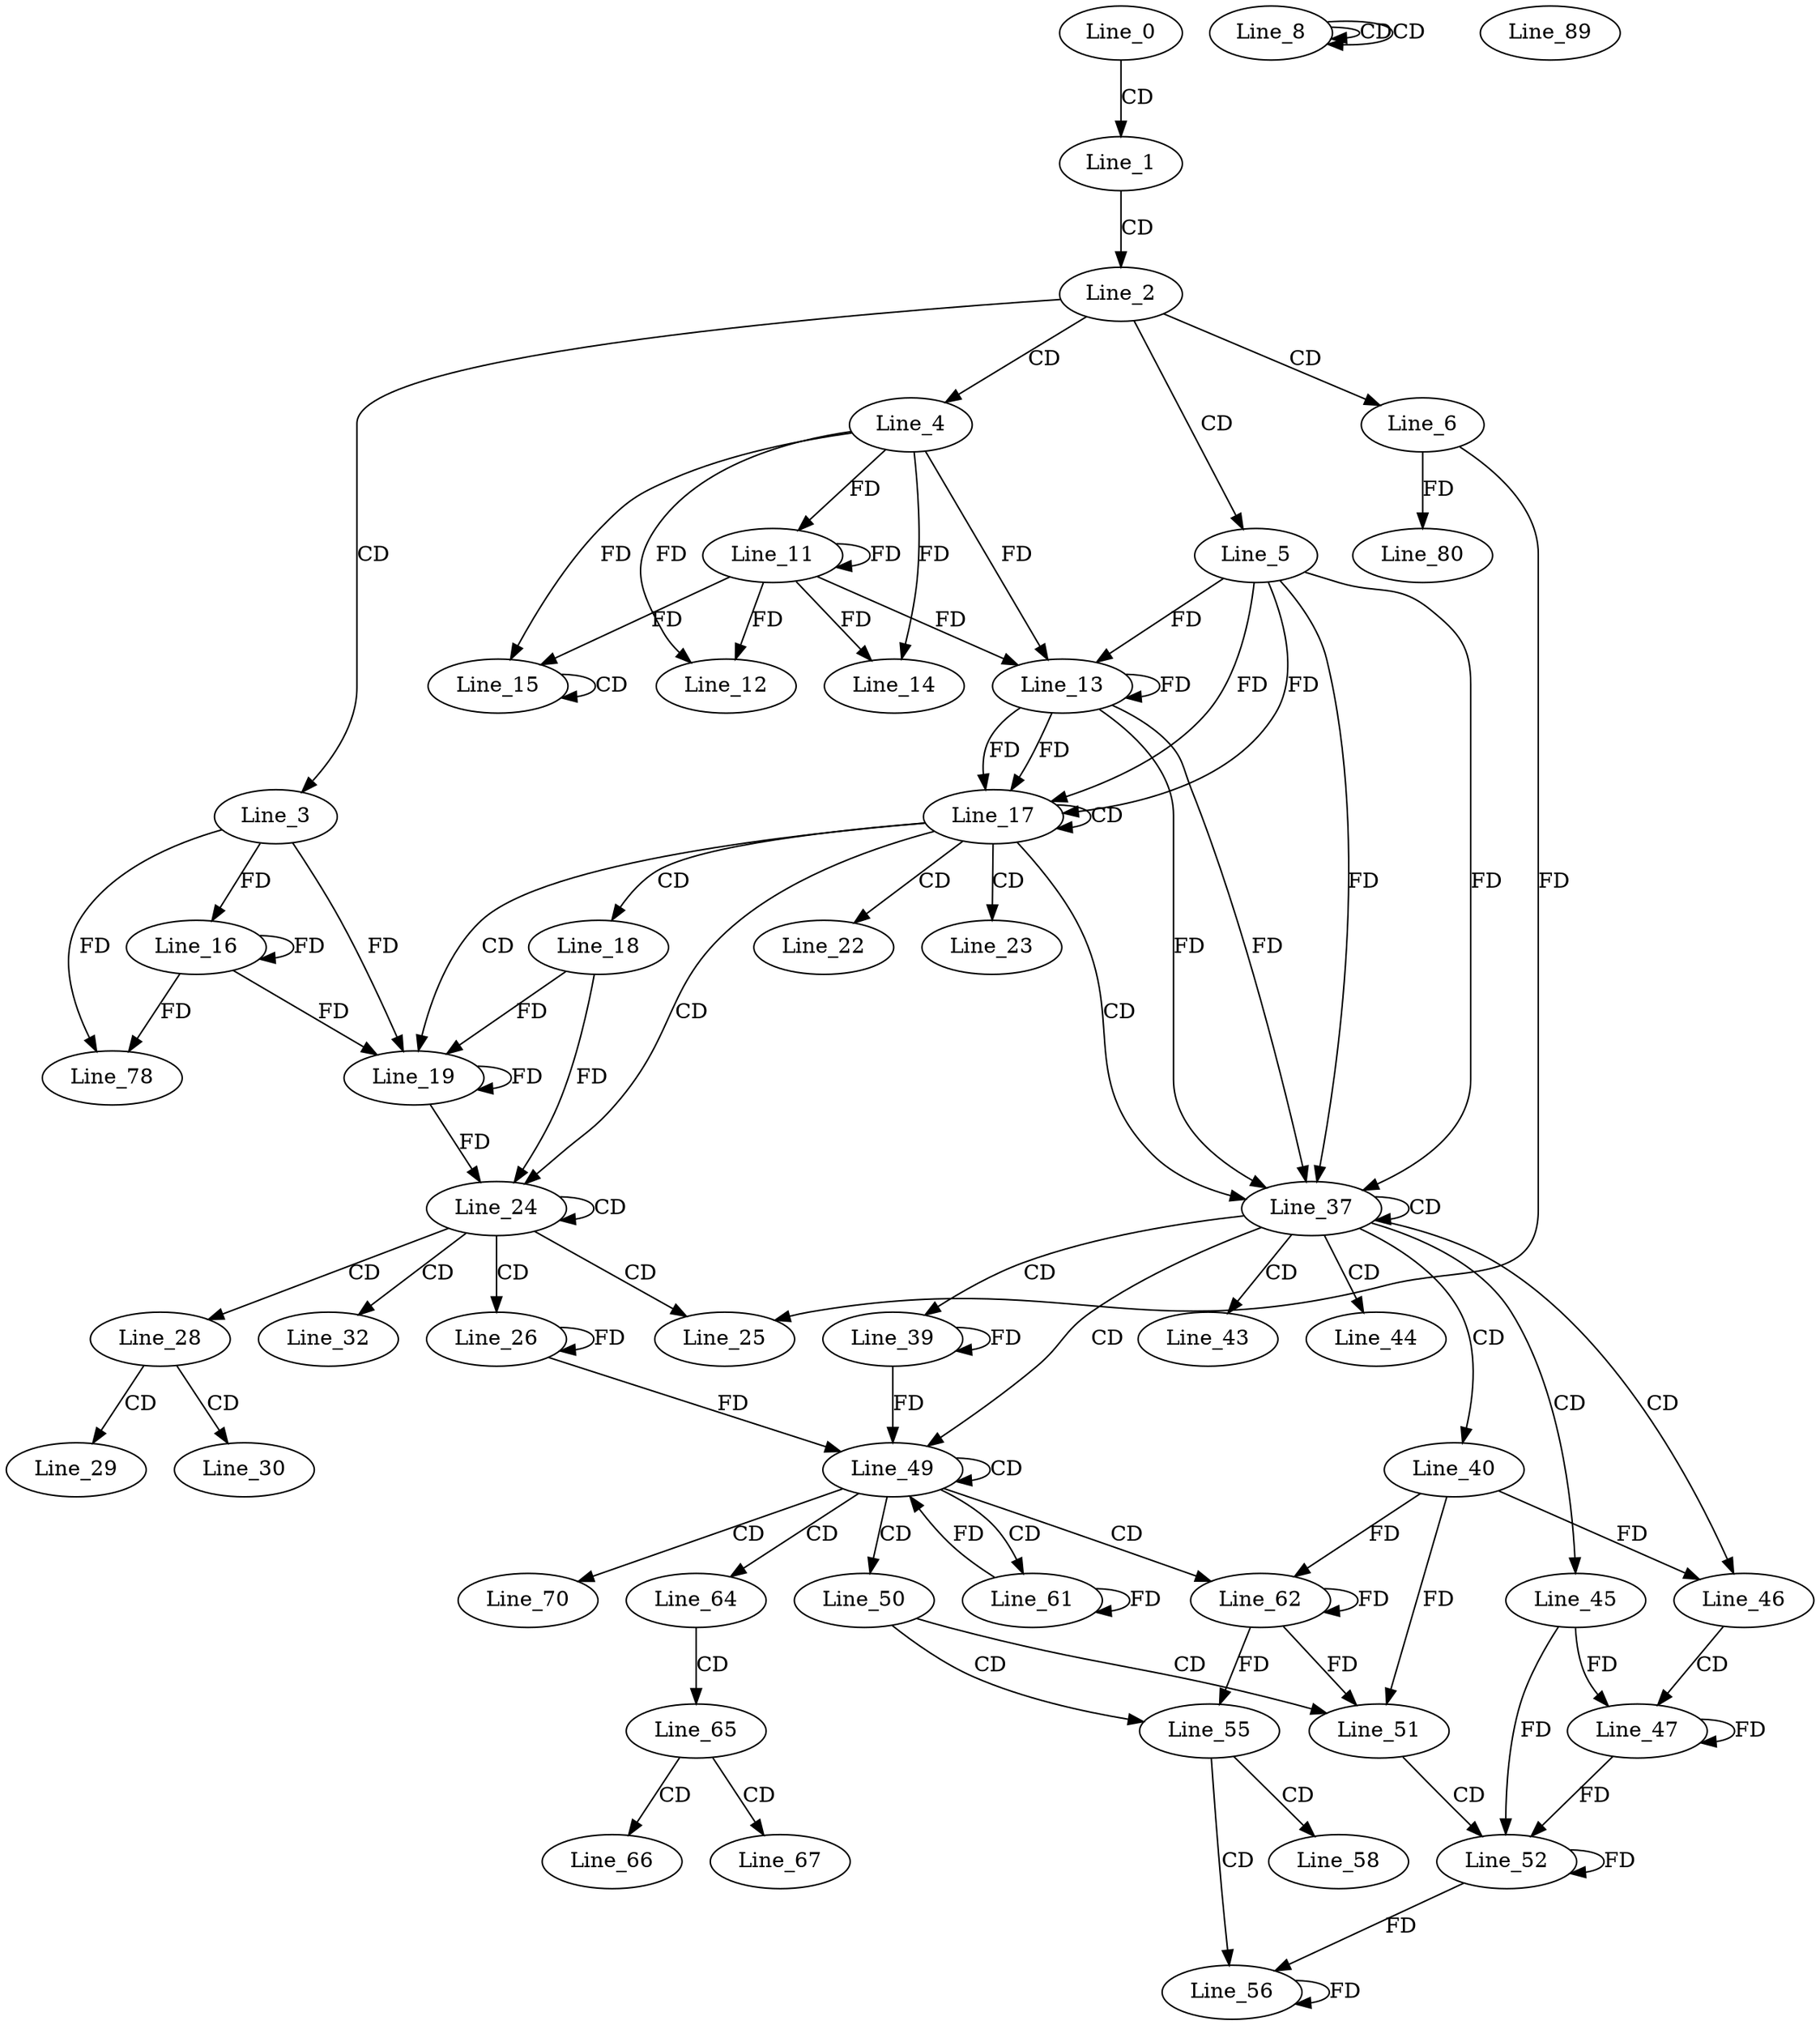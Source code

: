 digraph G {
  Line_0;
  Line_1;
  Line_2;
  Line_3;
  Line_4;
  Line_5;
  Line_6;
  Line_8;
  Line_8;
  Line_8;
  Line_11;
  Line_11;
  Line_12;
  Line_13;
  Line_13;
  Line_14;
  Line_15;
  Line_15;
  Line_16;
  Line_17;
  Line_17;
  Line_18;
  Line_19;
  Line_19;
  Line_22;
  Line_23;
  Line_24;
  Line_25;
  Line_26;
  Line_26;
  Line_28;
  Line_29;
  Line_30;
  Line_32;
  Line_37;
  Line_37;
  Line_39;
  Line_39;
  Line_40;
  Line_43;
  Line_44;
  Line_45;
  Line_46;
  Line_47;
  Line_49;
  Line_50;
  Line_51;
  Line_52;
  Line_55;
  Line_56;
  Line_58;
  Line_61;
  Line_61;
  Line_62;
  Line_64;
  Line_65;
  Line_66;
  Line_67;
  Line_70;
  Line_78;
  Line_80;
  Line_89;
  Line_0 -> Line_1 [ label="CD" ];
  Line_1 -> Line_2 [ label="CD" ];
  Line_2 -> Line_3 [ label="CD" ];
  Line_2 -> Line_4 [ label="CD" ];
  Line_2 -> Line_5 [ label="CD" ];
  Line_2 -> Line_6 [ label="CD" ];
  Line_8 -> Line_8 [ label="CD" ];
  Line_8 -> Line_8 [ label="CD" ];
  Line_4 -> Line_11 [ label="FD" ];
  Line_11 -> Line_11 [ label="FD" ];
  Line_4 -> Line_12 [ label="FD" ];
  Line_11 -> Line_12 [ label="FD" ];
  Line_5 -> Line_13 [ label="FD" ];
  Line_13 -> Line_13 [ label="FD" ];
  Line_4 -> Line_13 [ label="FD" ];
  Line_11 -> Line_13 [ label="FD" ];
  Line_4 -> Line_14 [ label="FD" ];
  Line_11 -> Line_14 [ label="FD" ];
  Line_15 -> Line_15 [ label="CD" ];
  Line_4 -> Line_15 [ label="FD" ];
  Line_11 -> Line_15 [ label="FD" ];
  Line_3 -> Line_16 [ label="FD" ];
  Line_16 -> Line_16 [ label="FD" ];
  Line_5 -> Line_17 [ label="FD" ];
  Line_13 -> Line_17 [ label="FD" ];
  Line_17 -> Line_17 [ label="CD" ];
  Line_5 -> Line_17 [ label="FD" ];
  Line_13 -> Line_17 [ label="FD" ];
  Line_17 -> Line_18 [ label="CD" ];
  Line_17 -> Line_19 [ label="CD" ];
  Line_18 -> Line_19 [ label="FD" ];
  Line_19 -> Line_19 [ label="FD" ];
  Line_3 -> Line_19 [ label="FD" ];
  Line_16 -> Line_19 [ label="FD" ];
  Line_17 -> Line_22 [ label="CD" ];
  Line_17 -> Line_23 [ label="CD" ];
  Line_17 -> Line_24 [ label="CD" ];
  Line_24 -> Line_24 [ label="CD" ];
  Line_18 -> Line_24 [ label="FD" ];
  Line_19 -> Line_24 [ label="FD" ];
  Line_24 -> Line_25 [ label="CD" ];
  Line_6 -> Line_25 [ label="FD" ];
  Line_24 -> Line_26 [ label="CD" ];
  Line_26 -> Line_26 [ label="FD" ];
  Line_24 -> Line_28 [ label="CD" ];
  Line_28 -> Line_29 [ label="CD" ];
  Line_28 -> Line_30 [ label="CD" ];
  Line_24 -> Line_32 [ label="CD" ];
  Line_17 -> Line_37 [ label="CD" ];
  Line_5 -> Line_37 [ label="FD" ];
  Line_13 -> Line_37 [ label="FD" ];
  Line_37 -> Line_37 [ label="CD" ];
  Line_5 -> Line_37 [ label="FD" ];
  Line_13 -> Line_37 [ label="FD" ];
  Line_37 -> Line_39 [ label="CD" ];
  Line_39 -> Line_39 [ label="FD" ];
  Line_37 -> Line_40 [ label="CD" ];
  Line_37 -> Line_43 [ label="CD" ];
  Line_37 -> Line_44 [ label="CD" ];
  Line_37 -> Line_45 [ label="CD" ];
  Line_37 -> Line_46 [ label="CD" ];
  Line_40 -> Line_46 [ label="FD" ];
  Line_46 -> Line_47 [ label="CD" ];
  Line_45 -> Line_47 [ label="FD" ];
  Line_47 -> Line_47 [ label="FD" ];
  Line_37 -> Line_49 [ label="CD" ];
  Line_49 -> Line_49 [ label="CD" ];
  Line_26 -> Line_49 [ label="FD" ];
  Line_39 -> Line_49 [ label="FD" ];
  Line_49 -> Line_50 [ label="CD" ];
  Line_50 -> Line_51 [ label="CD" ];
  Line_40 -> Line_51 [ label="FD" ];
  Line_51 -> Line_52 [ label="CD" ];
  Line_52 -> Line_52 [ label="FD" ];
  Line_45 -> Line_52 [ label="FD" ];
  Line_47 -> Line_52 [ label="FD" ];
  Line_50 -> Line_55 [ label="CD" ];
  Line_55 -> Line_56 [ label="CD" ];
  Line_52 -> Line_56 [ label="FD" ];
  Line_56 -> Line_56 [ label="FD" ];
  Line_55 -> Line_58 [ label="CD" ];
  Line_49 -> Line_61 [ label="CD" ];
  Line_61 -> Line_61 [ label="FD" ];
  Line_49 -> Line_62 [ label="CD" ];
  Line_62 -> Line_62 [ label="FD" ];
  Line_40 -> Line_62 [ label="FD" ];
  Line_49 -> Line_64 [ label="CD" ];
  Line_64 -> Line_65 [ label="CD" ];
  Line_65 -> Line_66 [ label="CD" ];
  Line_65 -> Line_67 [ label="CD" ];
  Line_49 -> Line_70 [ label="CD" ];
  Line_3 -> Line_78 [ label="FD" ];
  Line_16 -> Line_78 [ label="FD" ];
  Line_6 -> Line_80 [ label="FD" ];
  Line_61 -> Line_49 [ label="FD" ];
  Line_62 -> Line_51 [ label="FD" ];
  Line_62 -> Line_55 [ label="FD" ];
}
